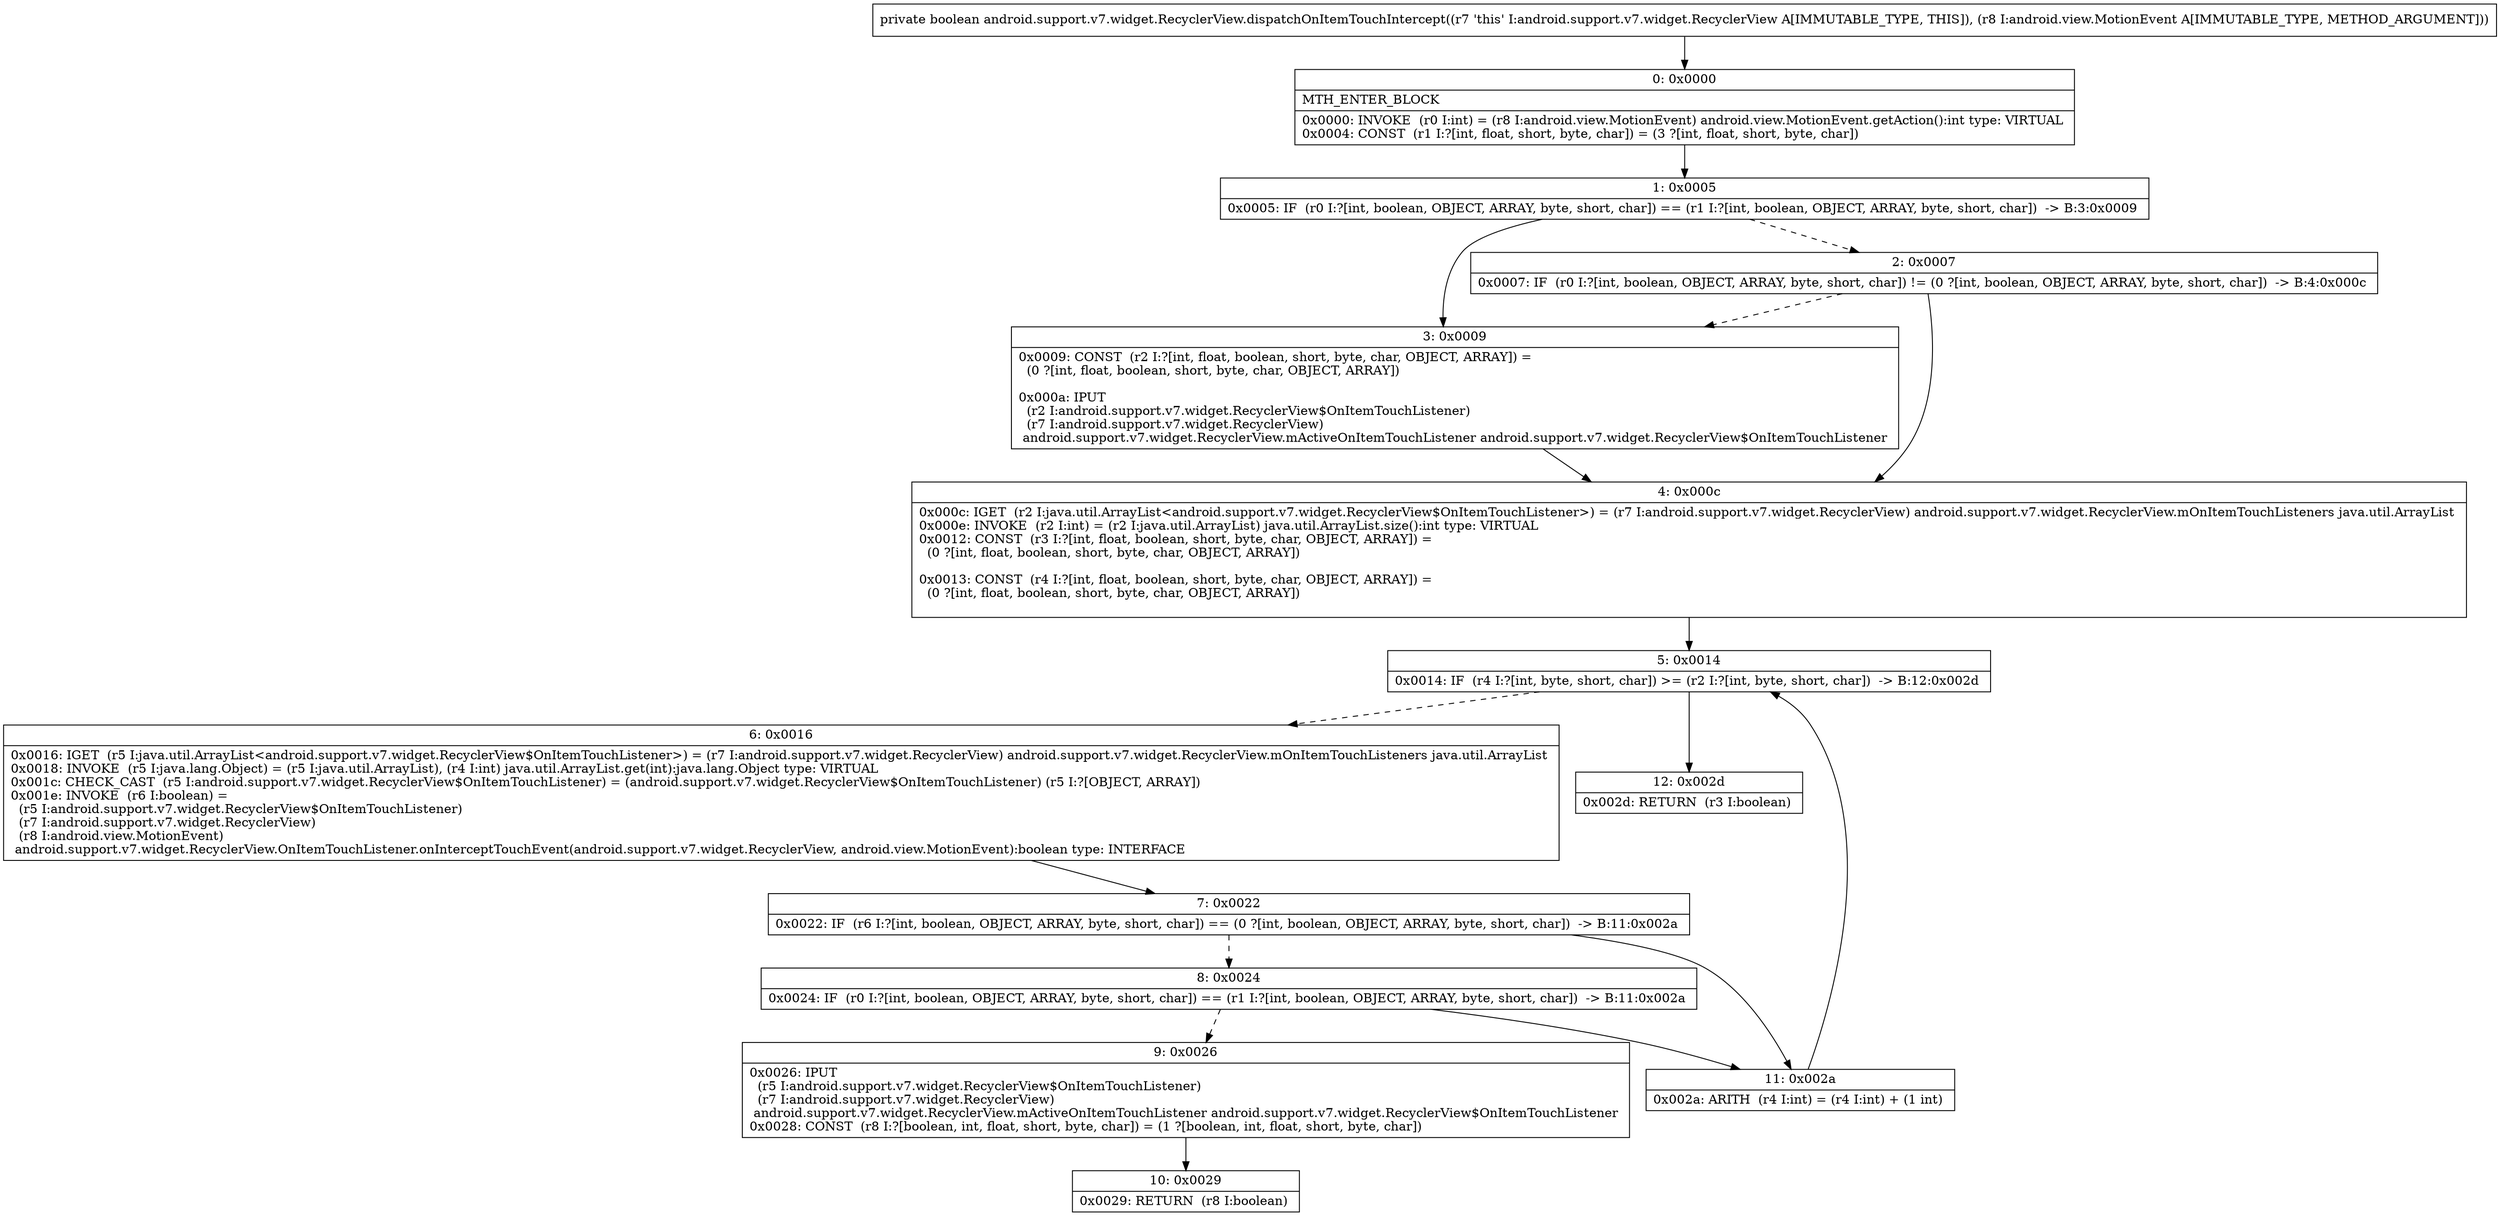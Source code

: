 digraph "CFG forandroid.support.v7.widget.RecyclerView.dispatchOnItemTouchIntercept(Landroid\/view\/MotionEvent;)Z" {
Node_0 [shape=record,label="{0\:\ 0x0000|MTH_ENTER_BLOCK\l|0x0000: INVOKE  (r0 I:int) = (r8 I:android.view.MotionEvent) android.view.MotionEvent.getAction():int type: VIRTUAL \l0x0004: CONST  (r1 I:?[int, float, short, byte, char]) = (3 ?[int, float, short, byte, char]) \l}"];
Node_1 [shape=record,label="{1\:\ 0x0005|0x0005: IF  (r0 I:?[int, boolean, OBJECT, ARRAY, byte, short, char]) == (r1 I:?[int, boolean, OBJECT, ARRAY, byte, short, char])  \-\> B:3:0x0009 \l}"];
Node_2 [shape=record,label="{2\:\ 0x0007|0x0007: IF  (r0 I:?[int, boolean, OBJECT, ARRAY, byte, short, char]) != (0 ?[int, boolean, OBJECT, ARRAY, byte, short, char])  \-\> B:4:0x000c \l}"];
Node_3 [shape=record,label="{3\:\ 0x0009|0x0009: CONST  (r2 I:?[int, float, boolean, short, byte, char, OBJECT, ARRAY]) = \l  (0 ?[int, float, boolean, short, byte, char, OBJECT, ARRAY])\l \l0x000a: IPUT  \l  (r2 I:android.support.v7.widget.RecyclerView$OnItemTouchListener)\l  (r7 I:android.support.v7.widget.RecyclerView)\l android.support.v7.widget.RecyclerView.mActiveOnItemTouchListener android.support.v7.widget.RecyclerView$OnItemTouchListener \l}"];
Node_4 [shape=record,label="{4\:\ 0x000c|0x000c: IGET  (r2 I:java.util.ArrayList\<android.support.v7.widget.RecyclerView$OnItemTouchListener\>) = (r7 I:android.support.v7.widget.RecyclerView) android.support.v7.widget.RecyclerView.mOnItemTouchListeners java.util.ArrayList \l0x000e: INVOKE  (r2 I:int) = (r2 I:java.util.ArrayList) java.util.ArrayList.size():int type: VIRTUAL \l0x0012: CONST  (r3 I:?[int, float, boolean, short, byte, char, OBJECT, ARRAY]) = \l  (0 ?[int, float, boolean, short, byte, char, OBJECT, ARRAY])\l \l0x0013: CONST  (r4 I:?[int, float, boolean, short, byte, char, OBJECT, ARRAY]) = \l  (0 ?[int, float, boolean, short, byte, char, OBJECT, ARRAY])\l \l}"];
Node_5 [shape=record,label="{5\:\ 0x0014|0x0014: IF  (r4 I:?[int, byte, short, char]) \>= (r2 I:?[int, byte, short, char])  \-\> B:12:0x002d \l}"];
Node_6 [shape=record,label="{6\:\ 0x0016|0x0016: IGET  (r5 I:java.util.ArrayList\<android.support.v7.widget.RecyclerView$OnItemTouchListener\>) = (r7 I:android.support.v7.widget.RecyclerView) android.support.v7.widget.RecyclerView.mOnItemTouchListeners java.util.ArrayList \l0x0018: INVOKE  (r5 I:java.lang.Object) = (r5 I:java.util.ArrayList), (r4 I:int) java.util.ArrayList.get(int):java.lang.Object type: VIRTUAL \l0x001c: CHECK_CAST  (r5 I:android.support.v7.widget.RecyclerView$OnItemTouchListener) = (android.support.v7.widget.RecyclerView$OnItemTouchListener) (r5 I:?[OBJECT, ARRAY]) \l0x001e: INVOKE  (r6 I:boolean) = \l  (r5 I:android.support.v7.widget.RecyclerView$OnItemTouchListener)\l  (r7 I:android.support.v7.widget.RecyclerView)\l  (r8 I:android.view.MotionEvent)\l android.support.v7.widget.RecyclerView.OnItemTouchListener.onInterceptTouchEvent(android.support.v7.widget.RecyclerView, android.view.MotionEvent):boolean type: INTERFACE \l}"];
Node_7 [shape=record,label="{7\:\ 0x0022|0x0022: IF  (r6 I:?[int, boolean, OBJECT, ARRAY, byte, short, char]) == (0 ?[int, boolean, OBJECT, ARRAY, byte, short, char])  \-\> B:11:0x002a \l}"];
Node_8 [shape=record,label="{8\:\ 0x0024|0x0024: IF  (r0 I:?[int, boolean, OBJECT, ARRAY, byte, short, char]) == (r1 I:?[int, boolean, OBJECT, ARRAY, byte, short, char])  \-\> B:11:0x002a \l}"];
Node_9 [shape=record,label="{9\:\ 0x0026|0x0026: IPUT  \l  (r5 I:android.support.v7.widget.RecyclerView$OnItemTouchListener)\l  (r7 I:android.support.v7.widget.RecyclerView)\l android.support.v7.widget.RecyclerView.mActiveOnItemTouchListener android.support.v7.widget.RecyclerView$OnItemTouchListener \l0x0028: CONST  (r8 I:?[boolean, int, float, short, byte, char]) = (1 ?[boolean, int, float, short, byte, char]) \l}"];
Node_10 [shape=record,label="{10\:\ 0x0029|0x0029: RETURN  (r8 I:boolean) \l}"];
Node_11 [shape=record,label="{11\:\ 0x002a|0x002a: ARITH  (r4 I:int) = (r4 I:int) + (1 int) \l}"];
Node_12 [shape=record,label="{12\:\ 0x002d|0x002d: RETURN  (r3 I:boolean) \l}"];
MethodNode[shape=record,label="{private boolean android.support.v7.widget.RecyclerView.dispatchOnItemTouchIntercept((r7 'this' I:android.support.v7.widget.RecyclerView A[IMMUTABLE_TYPE, THIS]), (r8 I:android.view.MotionEvent A[IMMUTABLE_TYPE, METHOD_ARGUMENT])) }"];
MethodNode -> Node_0;
Node_0 -> Node_1;
Node_1 -> Node_2[style=dashed];
Node_1 -> Node_3;
Node_2 -> Node_3[style=dashed];
Node_2 -> Node_4;
Node_3 -> Node_4;
Node_4 -> Node_5;
Node_5 -> Node_6[style=dashed];
Node_5 -> Node_12;
Node_6 -> Node_7;
Node_7 -> Node_8[style=dashed];
Node_7 -> Node_11;
Node_8 -> Node_9[style=dashed];
Node_8 -> Node_11;
Node_9 -> Node_10;
Node_11 -> Node_5;
}

